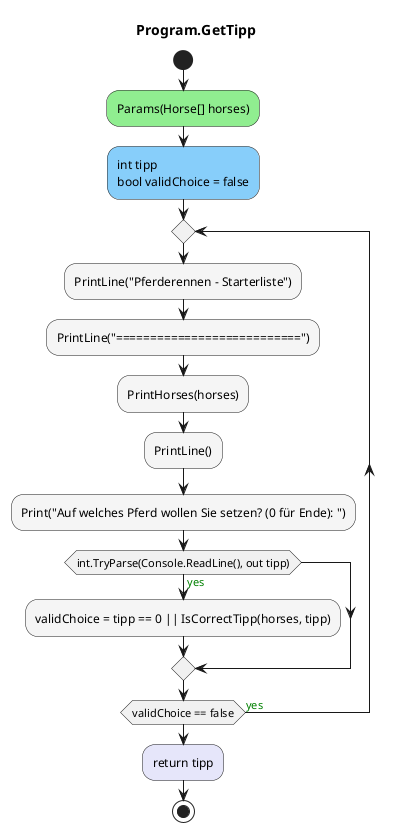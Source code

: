 @startuml Program.GetTipp
title Program.GetTipp
start
#LightGreen:Params(Horse[] horses);
#LightSkyBlue:int tipp\nbool validChoice = false;
repeat
        #WhiteSmoke:PrintLine("Pferderennen - Starterliste");
        #WhiteSmoke:PrintLine("===========================");
        #WhiteSmoke:PrintHorses(horses);
        #WhiteSmoke:PrintLine();
        #WhiteSmoke:Print("Auf welches Pferd wollen Sie setzen? (0 für Ende): ");
        if (int.TryParse(Console.ReadLine(), out tipp)) then (<color:green>yes)
                #WhiteSmoke:validChoice = tipp == 0 || IsCorrectTipp(horses, tipp);
        endif
repeat while (validChoice == false) is (<color:green>yes)
#Lavender:return tipp;
stop
@enduml
